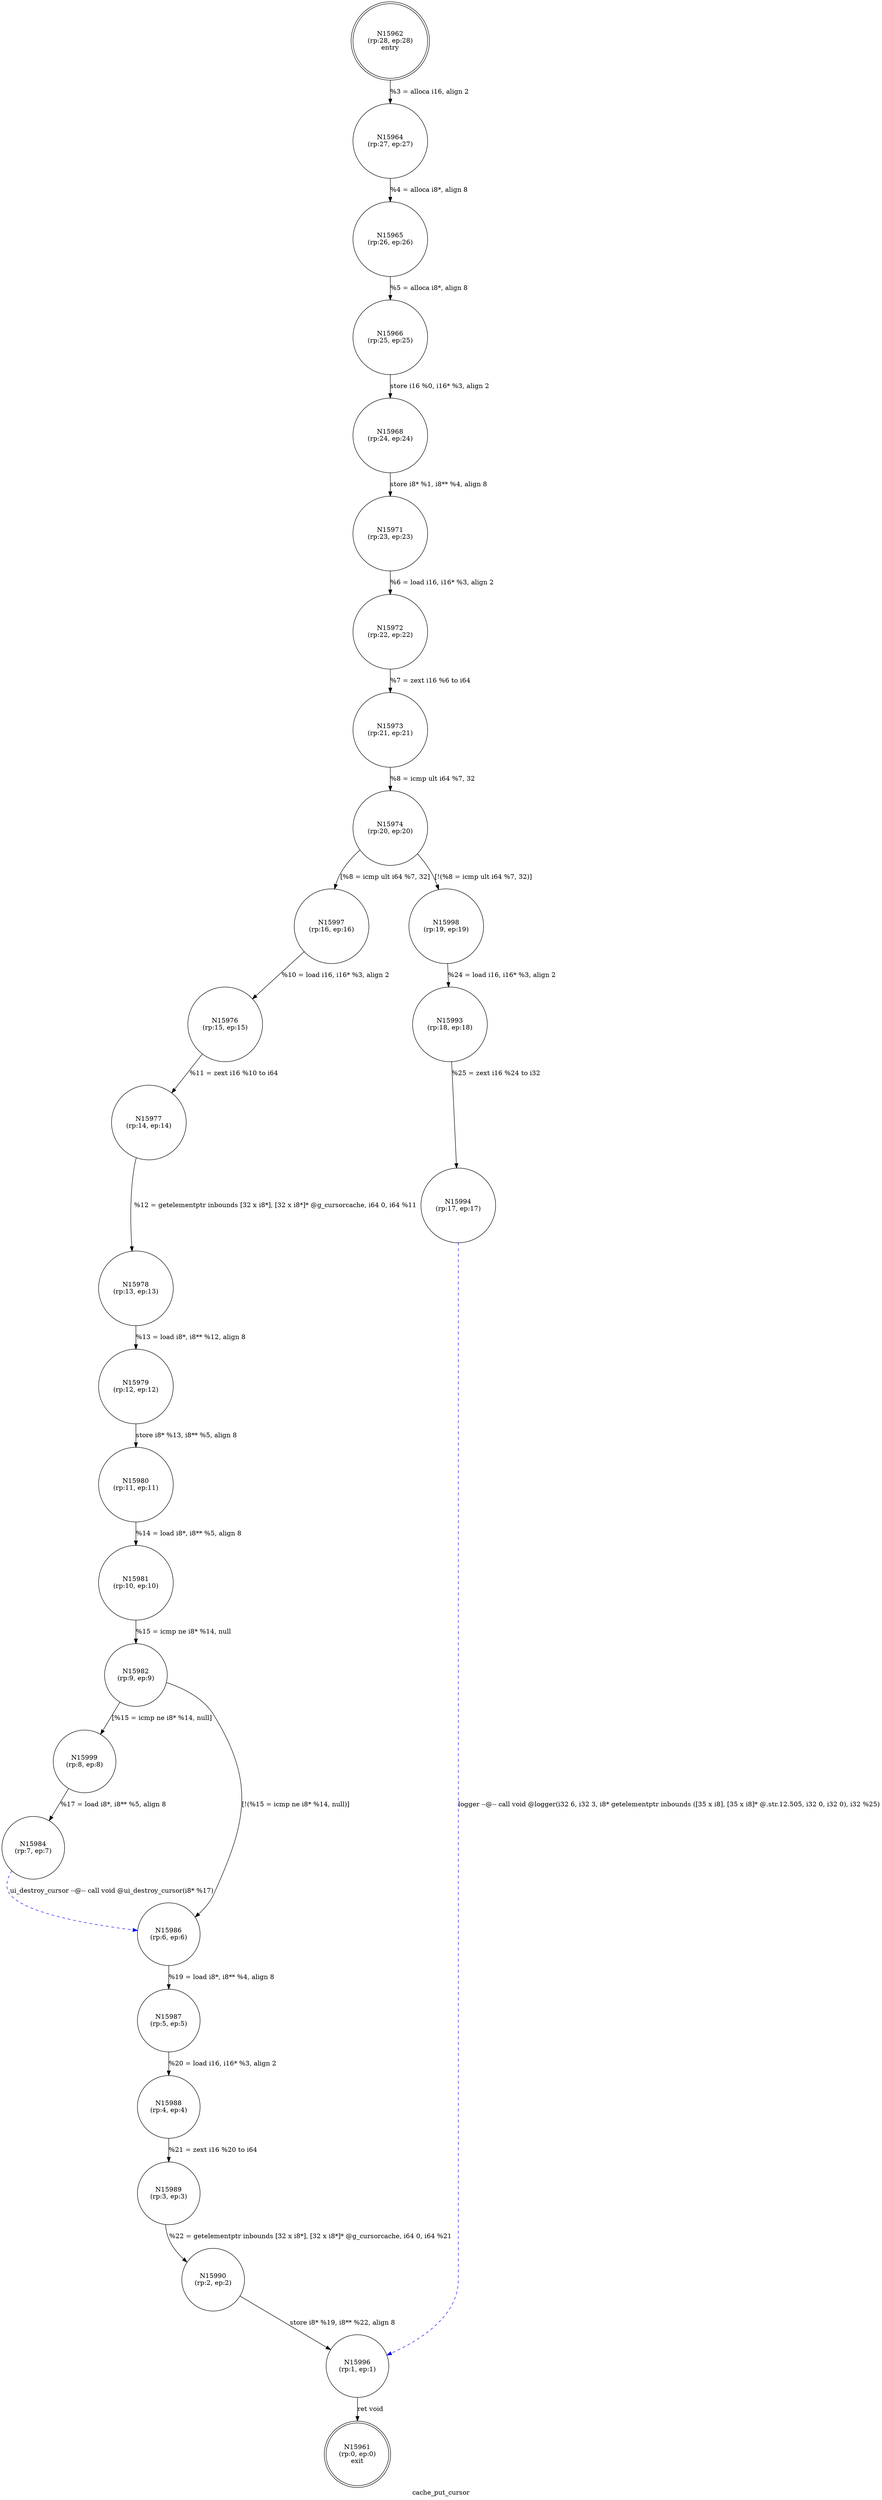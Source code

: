 digraph cache_put_cursor {
label="cache_put_cursor"
15961 [label="N15961\n(rp:0, ep:0)\nexit", shape="doublecircle"]
15962 [label="N15962\n(rp:28, ep:28)\nentry", shape="doublecircle"]
15962 -> 15964 [label="%3 = alloca i16, align 2"]
15964 [label="N15964\n(rp:27, ep:27)", shape="circle"]
15964 -> 15965 [label="%4 = alloca i8*, align 8"]
15965 [label="N15965\n(rp:26, ep:26)", shape="circle"]
15965 -> 15966 [label="%5 = alloca i8*, align 8"]
15966 [label="N15966\n(rp:25, ep:25)", shape="circle"]
15966 -> 15968 [label="store i16 %0, i16* %3, align 2"]
15968 [label="N15968\n(rp:24, ep:24)", shape="circle"]
15968 -> 15971 [label="store i8* %1, i8** %4, align 8"]
15971 [label="N15971\n(rp:23, ep:23)", shape="circle"]
15971 -> 15972 [label="%6 = load i16, i16* %3, align 2"]
15972 [label="N15972\n(rp:22, ep:22)", shape="circle"]
15972 -> 15973 [label="%7 = zext i16 %6 to i64"]
15973 [label="N15973\n(rp:21, ep:21)", shape="circle"]
15973 -> 15974 [label="%8 = icmp ult i64 %7, 32"]
15974 [label="N15974\n(rp:20, ep:20)", shape="circle"]
15974 -> 15997 [label="[%8 = icmp ult i64 %7, 32]"]
15974 -> 15998 [label="[!(%8 = icmp ult i64 %7, 32)]"]
15976 [label="N15976\n(rp:15, ep:15)", shape="circle"]
15976 -> 15977 [label="%11 = zext i16 %10 to i64"]
15977 [label="N15977\n(rp:14, ep:14)", shape="circle"]
15977 -> 15978 [label="%12 = getelementptr inbounds [32 x i8*], [32 x i8*]* @g_cursorcache, i64 0, i64 %11"]
15978 [label="N15978\n(rp:13, ep:13)", shape="circle"]
15978 -> 15979 [label="%13 = load i8*, i8** %12, align 8"]
15979 [label="N15979\n(rp:12, ep:12)", shape="circle"]
15979 -> 15980 [label="store i8* %13, i8** %5, align 8"]
15980 [label="N15980\n(rp:11, ep:11)", shape="circle"]
15980 -> 15981 [label="%14 = load i8*, i8** %5, align 8"]
15981 [label="N15981\n(rp:10, ep:10)", shape="circle"]
15981 -> 15982 [label="%15 = icmp ne i8* %14, null"]
15982 [label="N15982\n(rp:9, ep:9)", shape="circle"]
15982 -> 15999 [label="[%15 = icmp ne i8* %14, null]"]
15982 -> 15986 [label="[!(%15 = icmp ne i8* %14, null)]"]
15984 [label="N15984\n(rp:7, ep:7)", shape="circle"]
15984 -> 15986 [label="ui_destroy_cursor --@-- call void @ui_destroy_cursor(i8* %17)", style="dashed", color="blue"]
15986 [label="N15986\n(rp:6, ep:6)", shape="circle"]
15986 -> 15987 [label="%19 = load i8*, i8** %4, align 8"]
15987 [label="N15987\n(rp:5, ep:5)", shape="circle"]
15987 -> 15988 [label="%20 = load i16, i16* %3, align 2"]
15988 [label="N15988\n(rp:4, ep:4)", shape="circle"]
15988 -> 15989 [label="%21 = zext i16 %20 to i64"]
15989 [label="N15989\n(rp:3, ep:3)", shape="circle"]
15989 -> 15990 [label="%22 = getelementptr inbounds [32 x i8*], [32 x i8*]* @g_cursorcache, i64 0, i64 %21"]
15990 [label="N15990\n(rp:2, ep:2)", shape="circle"]
15990 -> 15996 [label="store i8* %19, i8** %22, align 8"]
15993 [label="N15993\n(rp:18, ep:18)", shape="circle"]
15993 -> 15994 [label="%25 = zext i16 %24 to i32"]
15994 [label="N15994\n(rp:17, ep:17)", shape="circle"]
15994 -> 15996 [label="logger --@-- call void @logger(i32 6, i32 3, i8* getelementptr inbounds ([35 x i8], [35 x i8]* @.str.12.505, i32 0, i32 0), i32 %25)", style="dashed", color="blue"]
15996 [label="N15996\n(rp:1, ep:1)", shape="circle"]
15996 -> 15961 [label="ret void"]
15997 [label="N15997\n(rp:16, ep:16)", shape="circle"]
15997 -> 15976 [label="%10 = load i16, i16* %3, align 2"]
15998 [label="N15998\n(rp:19, ep:19)", shape="circle"]
15998 -> 15993 [label="%24 = load i16, i16* %3, align 2"]
15999 [label="N15999\n(rp:8, ep:8)", shape="circle"]
15999 -> 15984 [label="%17 = load i8*, i8** %5, align 8"]
}
